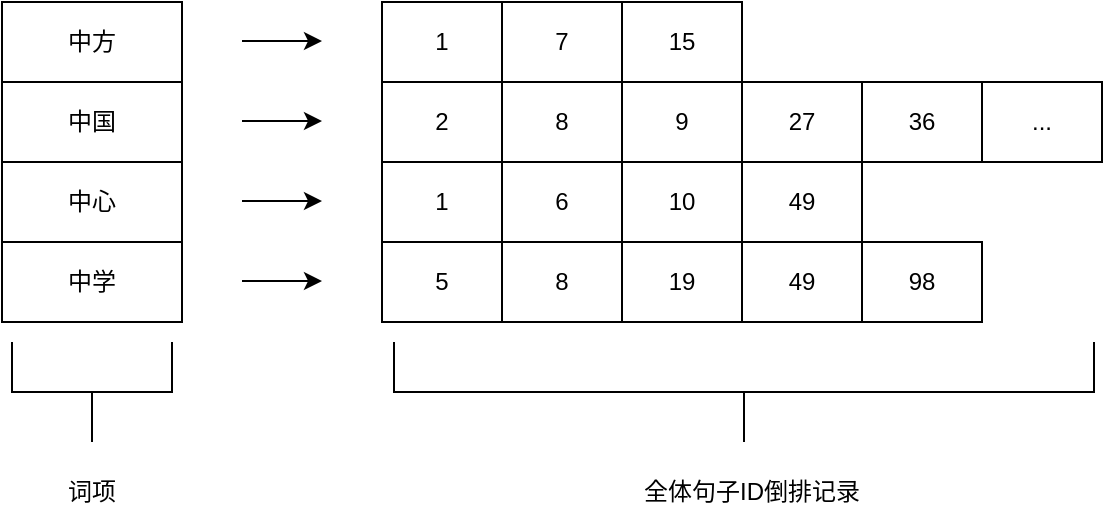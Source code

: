 <mxfile version="22.1.11" type="device">
  <diagram name="Page-1" id="F78J-hVfSkyp-8yz5WCU">
    <mxGraphModel dx="1101" dy="824" grid="1" gridSize="10" guides="1" tooltips="1" connect="1" arrows="1" fold="1" page="1" pageScale="1" pageWidth="850" pageHeight="1100" math="0" shadow="0">
      <root>
        <mxCell id="0" />
        <mxCell id="1" parent="0" />
        <mxCell id="oHJIMJNuy6-3qWKe8oxC-2" value="中国" style="rounded=0;whiteSpace=wrap;html=1;" vertex="1" parent="1">
          <mxGeometry x="150" y="250" width="90" height="40" as="geometry" />
        </mxCell>
        <mxCell id="oHJIMJNuy6-3qWKe8oxC-3" value="中心" style="rounded=0;whiteSpace=wrap;html=1;" vertex="1" parent="1">
          <mxGeometry x="150" y="290" width="90" height="40" as="geometry" />
        </mxCell>
        <mxCell id="oHJIMJNuy6-3qWKe8oxC-4" value="中学" style="rounded=0;whiteSpace=wrap;html=1;" vertex="1" parent="1">
          <mxGeometry x="150" y="330" width="90" height="40" as="geometry" />
        </mxCell>
        <mxCell id="oHJIMJNuy6-3qWKe8oxC-10" value="2" style="rounded=0;whiteSpace=wrap;html=1;" vertex="1" parent="1">
          <mxGeometry x="340" y="250" width="60" height="40" as="geometry" />
        </mxCell>
        <mxCell id="oHJIMJNuy6-3qWKe8oxC-11" value="1" style="rounded=0;whiteSpace=wrap;html=1;" vertex="1" parent="1">
          <mxGeometry x="340" y="290" width="60" height="40" as="geometry" />
        </mxCell>
        <mxCell id="oHJIMJNuy6-3qWKe8oxC-12" value="5" style="rounded=0;whiteSpace=wrap;html=1;" vertex="1" parent="1">
          <mxGeometry x="340" y="330" width="60" height="40" as="geometry" />
        </mxCell>
        <mxCell id="oHJIMJNuy6-3qWKe8oxC-14" value="8" style="rounded=0;whiteSpace=wrap;html=1;" vertex="1" parent="1">
          <mxGeometry x="400" y="250" width="60" height="40" as="geometry" />
        </mxCell>
        <mxCell id="oHJIMJNuy6-3qWKe8oxC-15" value="6" style="rounded=0;whiteSpace=wrap;html=1;" vertex="1" parent="1">
          <mxGeometry x="400" y="290" width="60" height="40" as="geometry" />
        </mxCell>
        <mxCell id="oHJIMJNuy6-3qWKe8oxC-16" value="8" style="rounded=0;whiteSpace=wrap;html=1;" vertex="1" parent="1">
          <mxGeometry x="400" y="330" width="60" height="40" as="geometry" />
        </mxCell>
        <mxCell id="oHJIMJNuy6-3qWKe8oxC-17" value="" style="endArrow=classic;html=1;rounded=0;" edge="1" parent="1">
          <mxGeometry width="50" height="50" relative="1" as="geometry">
            <mxPoint x="270" y="269.5" as="sourcePoint" />
            <mxPoint x="310" y="269.5" as="targetPoint" />
          </mxGeometry>
        </mxCell>
        <mxCell id="oHJIMJNuy6-3qWKe8oxC-19" value="9" style="rounded=0;whiteSpace=wrap;html=1;" vertex="1" parent="1">
          <mxGeometry x="460" y="250" width="60" height="40" as="geometry" />
        </mxCell>
        <mxCell id="oHJIMJNuy6-3qWKe8oxC-20" value="10" style="rounded=0;whiteSpace=wrap;html=1;" vertex="1" parent="1">
          <mxGeometry x="460" y="290" width="60" height="40" as="geometry" />
        </mxCell>
        <mxCell id="oHJIMJNuy6-3qWKe8oxC-21" value="19" style="rounded=0;whiteSpace=wrap;html=1;" vertex="1" parent="1">
          <mxGeometry x="460" y="330" width="60" height="40" as="geometry" />
        </mxCell>
        <mxCell id="oHJIMJNuy6-3qWKe8oxC-22" value="" style="strokeWidth=1;html=1;shape=mxgraph.flowchart.annotation_2;align=left;labelPosition=right;pointerEvents=1;rotation=-90;" vertex="1" parent="1">
          <mxGeometry x="170" y="365" width="50" height="80" as="geometry" />
        </mxCell>
        <mxCell id="oHJIMJNuy6-3qWKe8oxC-23" value="" style="strokeWidth=1;html=1;shape=mxgraph.flowchart.annotation_2;align=left;labelPosition=right;pointerEvents=1;rotation=-90;" vertex="1" parent="1">
          <mxGeometry x="496" y="230" width="50" height="350" as="geometry" />
        </mxCell>
        <mxCell id="oHJIMJNuy6-3qWKe8oxC-24" value="" style="endArrow=classic;html=1;rounded=0;" edge="1" parent="1">
          <mxGeometry width="50" height="50" relative="1" as="geometry">
            <mxPoint x="270" y="309.5" as="sourcePoint" />
            <mxPoint x="310" y="309.5" as="targetPoint" />
          </mxGeometry>
        </mxCell>
        <mxCell id="oHJIMJNuy6-3qWKe8oxC-25" value="" style="endArrow=classic;html=1;rounded=0;" edge="1" parent="1">
          <mxGeometry width="50" height="50" relative="1" as="geometry">
            <mxPoint x="270" y="349.5" as="sourcePoint" />
            <mxPoint x="310" y="349.5" as="targetPoint" />
          </mxGeometry>
        </mxCell>
        <mxCell id="oHJIMJNuy6-3qWKe8oxC-26" value="中方" style="rounded=0;whiteSpace=wrap;html=1;" vertex="1" parent="1">
          <mxGeometry x="150" y="210" width="90" height="40" as="geometry" />
        </mxCell>
        <mxCell id="oHJIMJNuy6-3qWKe8oxC-27" value="1" style="rounded=0;whiteSpace=wrap;html=1;" vertex="1" parent="1">
          <mxGeometry x="340" y="210" width="60" height="40" as="geometry" />
        </mxCell>
        <mxCell id="oHJIMJNuy6-3qWKe8oxC-28" value="7" style="rounded=0;whiteSpace=wrap;html=1;" vertex="1" parent="1">
          <mxGeometry x="400" y="210" width="60" height="40" as="geometry" />
        </mxCell>
        <mxCell id="oHJIMJNuy6-3qWKe8oxC-29" value="" style="endArrow=classic;html=1;rounded=0;" edge="1" parent="1">
          <mxGeometry width="50" height="50" relative="1" as="geometry">
            <mxPoint x="270" y="229.5" as="sourcePoint" />
            <mxPoint x="310" y="229.5" as="targetPoint" />
          </mxGeometry>
        </mxCell>
        <mxCell id="oHJIMJNuy6-3qWKe8oxC-30" value="15" style="rounded=0;whiteSpace=wrap;html=1;" vertex="1" parent="1">
          <mxGeometry x="460" y="210" width="60" height="40" as="geometry" />
        </mxCell>
        <mxCell id="oHJIMJNuy6-3qWKe8oxC-31" value="27" style="rounded=0;whiteSpace=wrap;html=1;" vertex="1" parent="1">
          <mxGeometry x="520" y="250" width="60" height="40" as="geometry" />
        </mxCell>
        <mxCell id="oHJIMJNuy6-3qWKe8oxC-32" value="49" style="rounded=0;whiteSpace=wrap;html=1;" vertex="1" parent="1">
          <mxGeometry x="520" y="290" width="60" height="40" as="geometry" />
        </mxCell>
        <mxCell id="oHJIMJNuy6-3qWKe8oxC-33" value="49" style="rounded=0;whiteSpace=wrap;html=1;" vertex="1" parent="1">
          <mxGeometry x="520" y="330" width="60" height="40" as="geometry" />
        </mxCell>
        <mxCell id="oHJIMJNuy6-3qWKe8oxC-34" value="36" style="rounded=0;whiteSpace=wrap;html=1;" vertex="1" parent="1">
          <mxGeometry x="580" y="250" width="60" height="40" as="geometry" />
        </mxCell>
        <mxCell id="oHJIMJNuy6-3qWKe8oxC-36" value="98" style="rounded=0;whiteSpace=wrap;html=1;" vertex="1" parent="1">
          <mxGeometry x="580" y="330" width="60" height="40" as="geometry" />
        </mxCell>
        <mxCell id="oHJIMJNuy6-3qWKe8oxC-37" value="..." style="rounded=0;whiteSpace=wrap;html=1;" vertex="1" parent="1">
          <mxGeometry x="640" y="250" width="60" height="40" as="geometry" />
        </mxCell>
        <mxCell id="oHJIMJNuy6-3qWKe8oxC-43" value="词项" style="text;html=1;strokeColor=none;fillColor=none;align=center;verticalAlign=middle;whiteSpace=wrap;rounded=0;" vertex="1" parent="1">
          <mxGeometry x="165" y="440" width="60" height="30" as="geometry" />
        </mxCell>
        <mxCell id="oHJIMJNuy6-3qWKe8oxC-44" value="全体句子ID倒排记录" style="text;html=1;strokeColor=none;fillColor=none;align=center;verticalAlign=middle;whiteSpace=wrap;rounded=0;" vertex="1" parent="1">
          <mxGeometry x="470" y="440" width="110" height="30" as="geometry" />
        </mxCell>
      </root>
    </mxGraphModel>
  </diagram>
</mxfile>
